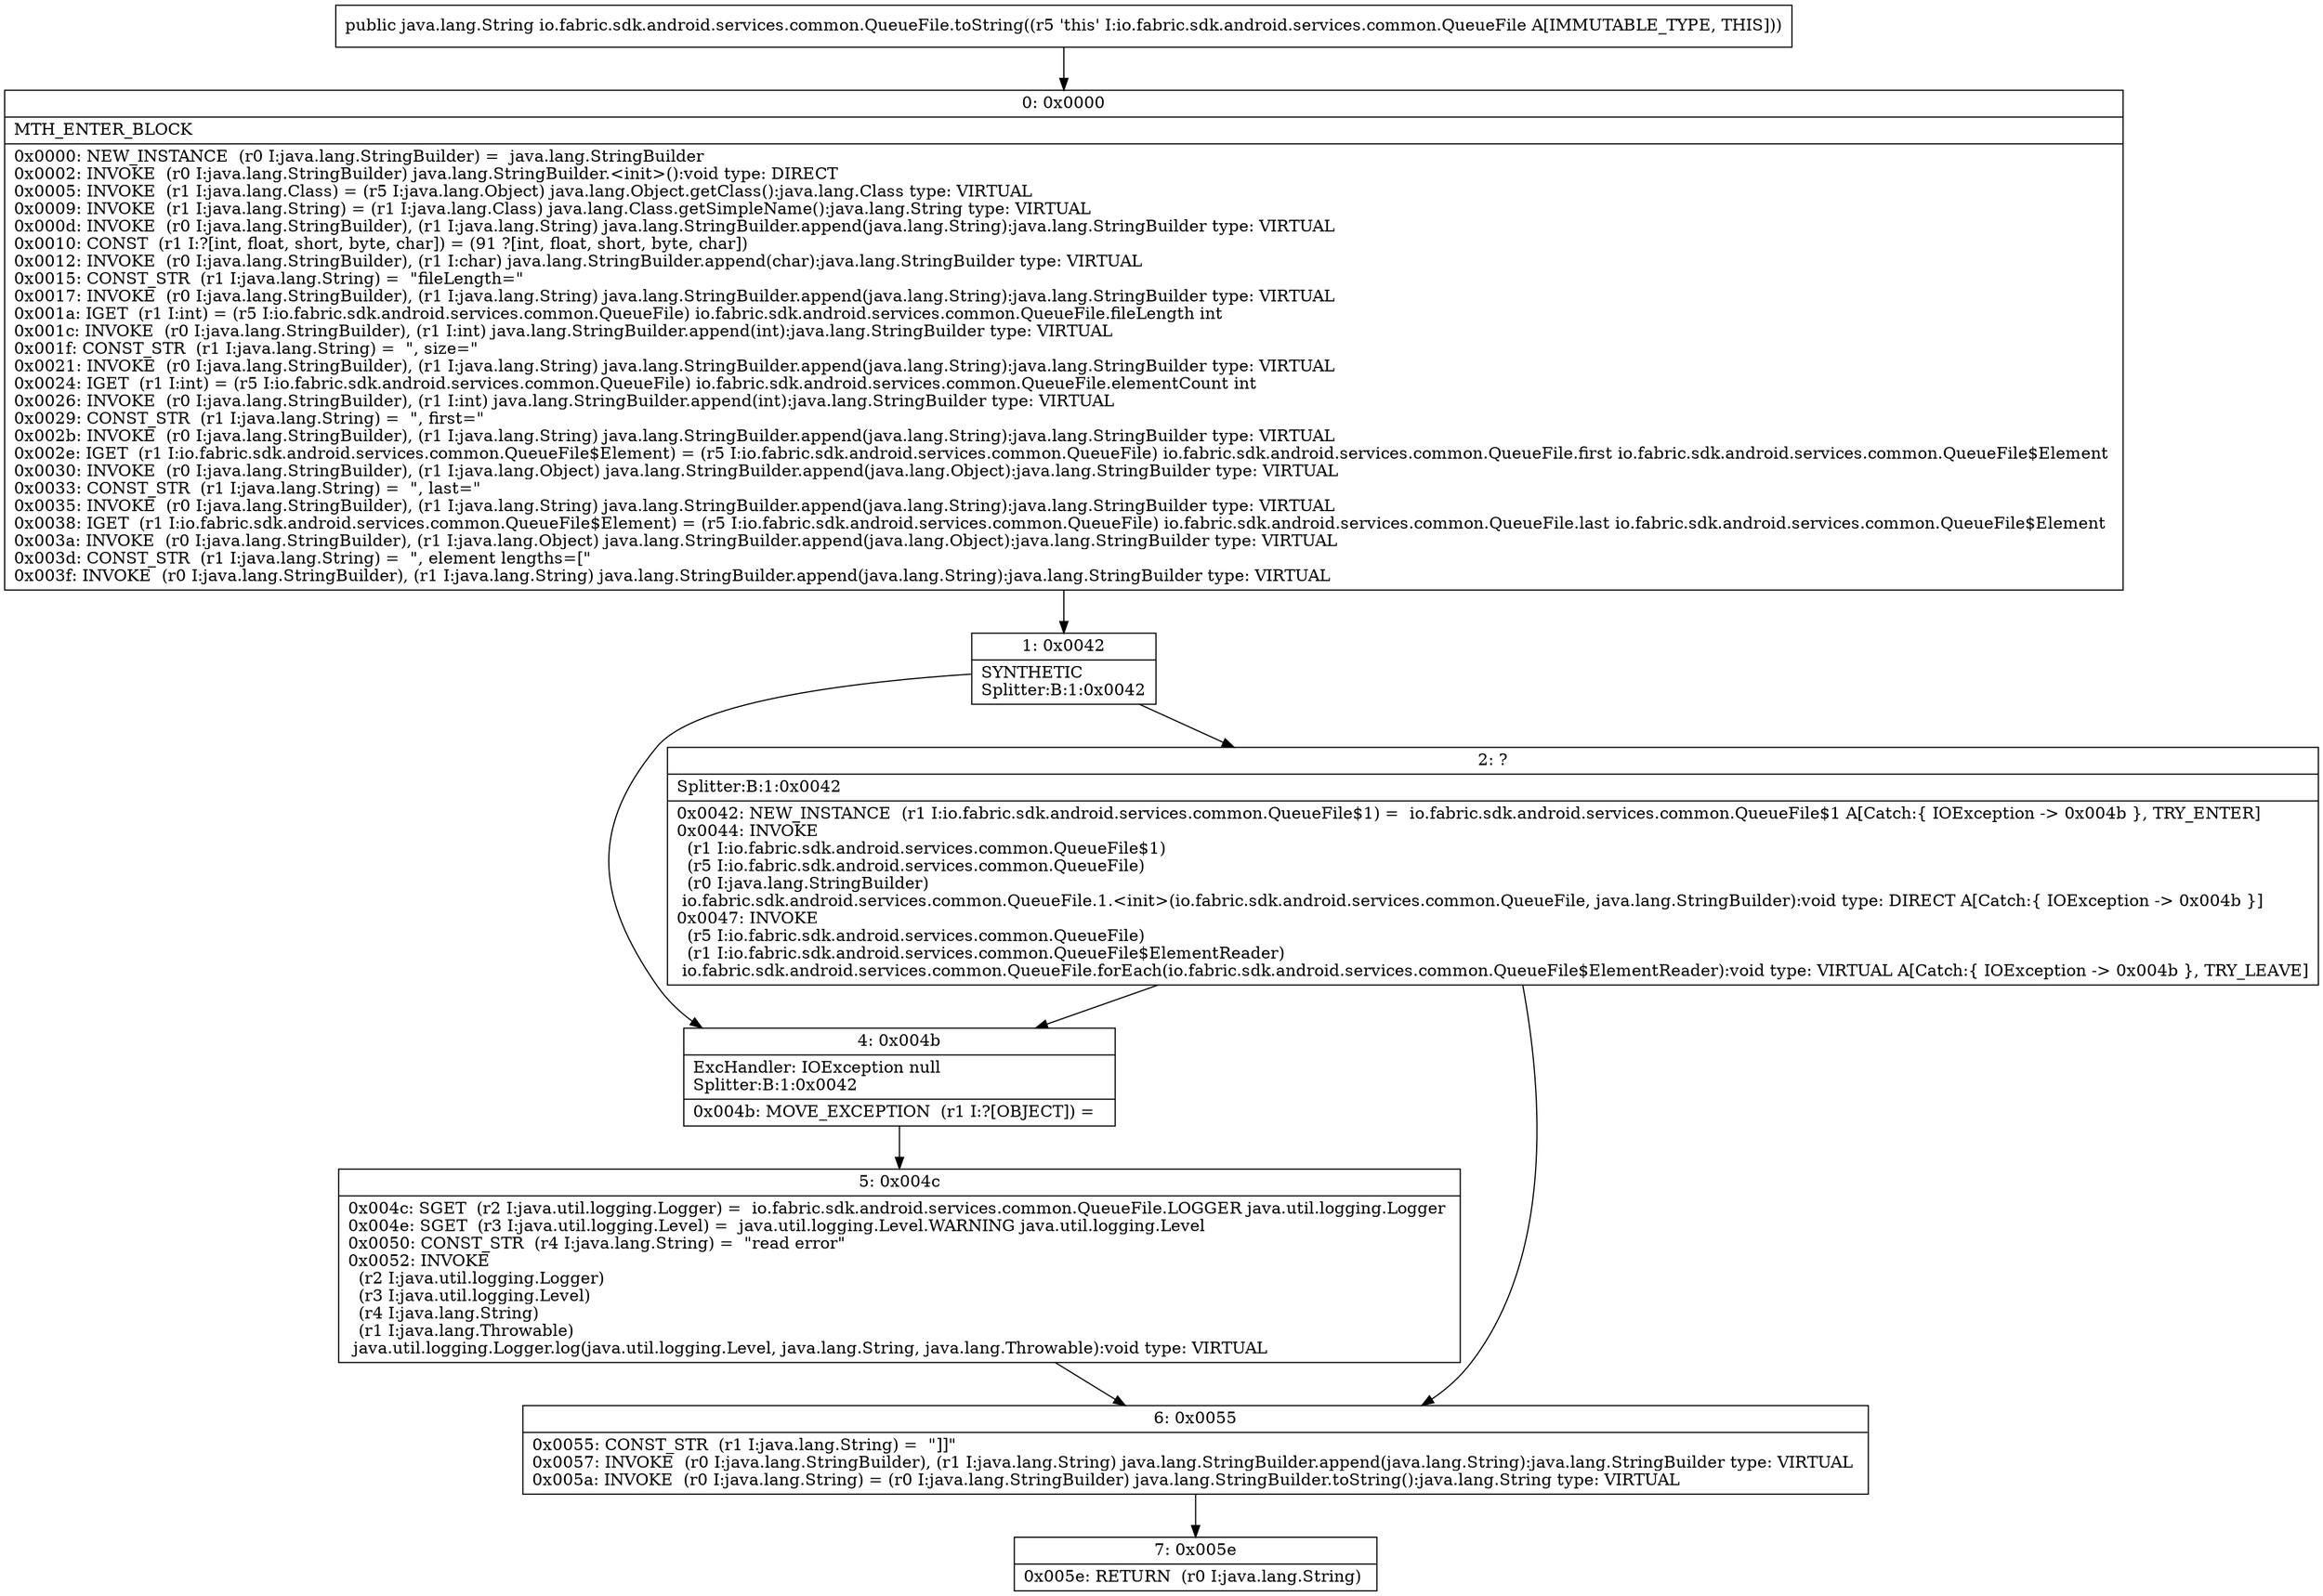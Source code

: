 digraph "CFG forio.fabric.sdk.android.services.common.QueueFile.toString()Ljava\/lang\/String;" {
Node_0 [shape=record,label="{0\:\ 0x0000|MTH_ENTER_BLOCK\l|0x0000: NEW_INSTANCE  (r0 I:java.lang.StringBuilder) =  java.lang.StringBuilder \l0x0002: INVOKE  (r0 I:java.lang.StringBuilder) java.lang.StringBuilder.\<init\>():void type: DIRECT \l0x0005: INVOKE  (r1 I:java.lang.Class) = (r5 I:java.lang.Object) java.lang.Object.getClass():java.lang.Class type: VIRTUAL \l0x0009: INVOKE  (r1 I:java.lang.String) = (r1 I:java.lang.Class) java.lang.Class.getSimpleName():java.lang.String type: VIRTUAL \l0x000d: INVOKE  (r0 I:java.lang.StringBuilder), (r1 I:java.lang.String) java.lang.StringBuilder.append(java.lang.String):java.lang.StringBuilder type: VIRTUAL \l0x0010: CONST  (r1 I:?[int, float, short, byte, char]) = (91 ?[int, float, short, byte, char]) \l0x0012: INVOKE  (r0 I:java.lang.StringBuilder), (r1 I:char) java.lang.StringBuilder.append(char):java.lang.StringBuilder type: VIRTUAL \l0x0015: CONST_STR  (r1 I:java.lang.String) =  \"fileLength=\" \l0x0017: INVOKE  (r0 I:java.lang.StringBuilder), (r1 I:java.lang.String) java.lang.StringBuilder.append(java.lang.String):java.lang.StringBuilder type: VIRTUAL \l0x001a: IGET  (r1 I:int) = (r5 I:io.fabric.sdk.android.services.common.QueueFile) io.fabric.sdk.android.services.common.QueueFile.fileLength int \l0x001c: INVOKE  (r0 I:java.lang.StringBuilder), (r1 I:int) java.lang.StringBuilder.append(int):java.lang.StringBuilder type: VIRTUAL \l0x001f: CONST_STR  (r1 I:java.lang.String) =  \", size=\" \l0x0021: INVOKE  (r0 I:java.lang.StringBuilder), (r1 I:java.lang.String) java.lang.StringBuilder.append(java.lang.String):java.lang.StringBuilder type: VIRTUAL \l0x0024: IGET  (r1 I:int) = (r5 I:io.fabric.sdk.android.services.common.QueueFile) io.fabric.sdk.android.services.common.QueueFile.elementCount int \l0x0026: INVOKE  (r0 I:java.lang.StringBuilder), (r1 I:int) java.lang.StringBuilder.append(int):java.lang.StringBuilder type: VIRTUAL \l0x0029: CONST_STR  (r1 I:java.lang.String) =  \", first=\" \l0x002b: INVOKE  (r0 I:java.lang.StringBuilder), (r1 I:java.lang.String) java.lang.StringBuilder.append(java.lang.String):java.lang.StringBuilder type: VIRTUAL \l0x002e: IGET  (r1 I:io.fabric.sdk.android.services.common.QueueFile$Element) = (r5 I:io.fabric.sdk.android.services.common.QueueFile) io.fabric.sdk.android.services.common.QueueFile.first io.fabric.sdk.android.services.common.QueueFile$Element \l0x0030: INVOKE  (r0 I:java.lang.StringBuilder), (r1 I:java.lang.Object) java.lang.StringBuilder.append(java.lang.Object):java.lang.StringBuilder type: VIRTUAL \l0x0033: CONST_STR  (r1 I:java.lang.String) =  \", last=\" \l0x0035: INVOKE  (r0 I:java.lang.StringBuilder), (r1 I:java.lang.String) java.lang.StringBuilder.append(java.lang.String):java.lang.StringBuilder type: VIRTUAL \l0x0038: IGET  (r1 I:io.fabric.sdk.android.services.common.QueueFile$Element) = (r5 I:io.fabric.sdk.android.services.common.QueueFile) io.fabric.sdk.android.services.common.QueueFile.last io.fabric.sdk.android.services.common.QueueFile$Element \l0x003a: INVOKE  (r0 I:java.lang.StringBuilder), (r1 I:java.lang.Object) java.lang.StringBuilder.append(java.lang.Object):java.lang.StringBuilder type: VIRTUAL \l0x003d: CONST_STR  (r1 I:java.lang.String) =  \", element lengths=[\" \l0x003f: INVOKE  (r0 I:java.lang.StringBuilder), (r1 I:java.lang.String) java.lang.StringBuilder.append(java.lang.String):java.lang.StringBuilder type: VIRTUAL \l}"];
Node_1 [shape=record,label="{1\:\ 0x0042|SYNTHETIC\lSplitter:B:1:0x0042\l}"];
Node_2 [shape=record,label="{2\:\ ?|Splitter:B:1:0x0042\l|0x0042: NEW_INSTANCE  (r1 I:io.fabric.sdk.android.services.common.QueueFile$1) =  io.fabric.sdk.android.services.common.QueueFile$1 A[Catch:\{ IOException \-\> 0x004b \}, TRY_ENTER]\l0x0044: INVOKE  \l  (r1 I:io.fabric.sdk.android.services.common.QueueFile$1)\l  (r5 I:io.fabric.sdk.android.services.common.QueueFile)\l  (r0 I:java.lang.StringBuilder)\l io.fabric.sdk.android.services.common.QueueFile.1.\<init\>(io.fabric.sdk.android.services.common.QueueFile, java.lang.StringBuilder):void type: DIRECT A[Catch:\{ IOException \-\> 0x004b \}]\l0x0047: INVOKE  \l  (r5 I:io.fabric.sdk.android.services.common.QueueFile)\l  (r1 I:io.fabric.sdk.android.services.common.QueueFile$ElementReader)\l io.fabric.sdk.android.services.common.QueueFile.forEach(io.fabric.sdk.android.services.common.QueueFile$ElementReader):void type: VIRTUAL A[Catch:\{ IOException \-\> 0x004b \}, TRY_LEAVE]\l}"];
Node_4 [shape=record,label="{4\:\ 0x004b|ExcHandler: IOException null\lSplitter:B:1:0x0042\l|0x004b: MOVE_EXCEPTION  (r1 I:?[OBJECT]) =  \l}"];
Node_5 [shape=record,label="{5\:\ 0x004c|0x004c: SGET  (r2 I:java.util.logging.Logger) =  io.fabric.sdk.android.services.common.QueueFile.LOGGER java.util.logging.Logger \l0x004e: SGET  (r3 I:java.util.logging.Level) =  java.util.logging.Level.WARNING java.util.logging.Level \l0x0050: CONST_STR  (r4 I:java.lang.String) =  \"read error\" \l0x0052: INVOKE  \l  (r2 I:java.util.logging.Logger)\l  (r3 I:java.util.logging.Level)\l  (r4 I:java.lang.String)\l  (r1 I:java.lang.Throwable)\l java.util.logging.Logger.log(java.util.logging.Level, java.lang.String, java.lang.Throwable):void type: VIRTUAL \l}"];
Node_6 [shape=record,label="{6\:\ 0x0055|0x0055: CONST_STR  (r1 I:java.lang.String) =  \"]]\" \l0x0057: INVOKE  (r0 I:java.lang.StringBuilder), (r1 I:java.lang.String) java.lang.StringBuilder.append(java.lang.String):java.lang.StringBuilder type: VIRTUAL \l0x005a: INVOKE  (r0 I:java.lang.String) = (r0 I:java.lang.StringBuilder) java.lang.StringBuilder.toString():java.lang.String type: VIRTUAL \l}"];
Node_7 [shape=record,label="{7\:\ 0x005e|0x005e: RETURN  (r0 I:java.lang.String) \l}"];
MethodNode[shape=record,label="{public java.lang.String io.fabric.sdk.android.services.common.QueueFile.toString((r5 'this' I:io.fabric.sdk.android.services.common.QueueFile A[IMMUTABLE_TYPE, THIS])) }"];
MethodNode -> Node_0;
Node_0 -> Node_1;
Node_1 -> Node_2;
Node_1 -> Node_4;
Node_2 -> Node_4;
Node_2 -> Node_6;
Node_4 -> Node_5;
Node_5 -> Node_6;
Node_6 -> Node_7;
}

